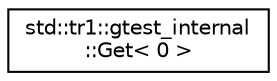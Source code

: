 digraph "クラス階層図"
{
  edge [fontname="Helvetica",fontsize="10",labelfontname="Helvetica",labelfontsize="10"];
  node [fontname="Helvetica",fontsize="10",shape=record];
  rankdir="LR";
  Node0 [label="std::tr1::gtest_internal\l::Get\< 0 \>",height=0.2,width=0.4,color="black", fillcolor="white", style="filled",URL="$df/d70/classstd_1_1tr1_1_1gtest__internal_1_1_get_3_010_01_4.html"];
}
